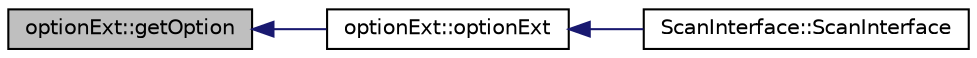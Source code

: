 digraph "optionExt::getOption"
{
  edge [fontname="Helvetica",fontsize="10",labelfontname="Helvetica",labelfontsize="10"];
  node [fontname="Helvetica",fontsize="10",shape=record];
  rankdir="LR";
  Node1 [label="optionExt::getOption",height=0.2,width=0.4,color="black", fillcolor="grey75", style="filled", fontcolor="black"];
  Node1 -> Node2 [dir="back",color="midnightblue",fontsize="10",style="solid",fontname="Helvetica"];
  Node2 [label="optionExt::optionExt",height=0.2,width=0.4,color="black", fillcolor="white", style="filled",URL="$d4/d23/classoption_ext.html#ae06eef0c6d2ce7f0b275b90b6941801f",tooltip="Set to true if this option was selected by the user. "];
  Node2 -> Node3 [dir="back",color="midnightblue",fontsize="10",style="solid",fontname="Helvetica"];
  Node3 [label="ScanInterface::ScanInterface",height=0.2,width=0.4,color="black", fillcolor="white", style="filled",URL="$d7/dfc/class_scan_interface.html#a3f9ff04d21dad186fb8dc1a98b1abd17",tooltip="Default constructor. "];
}

